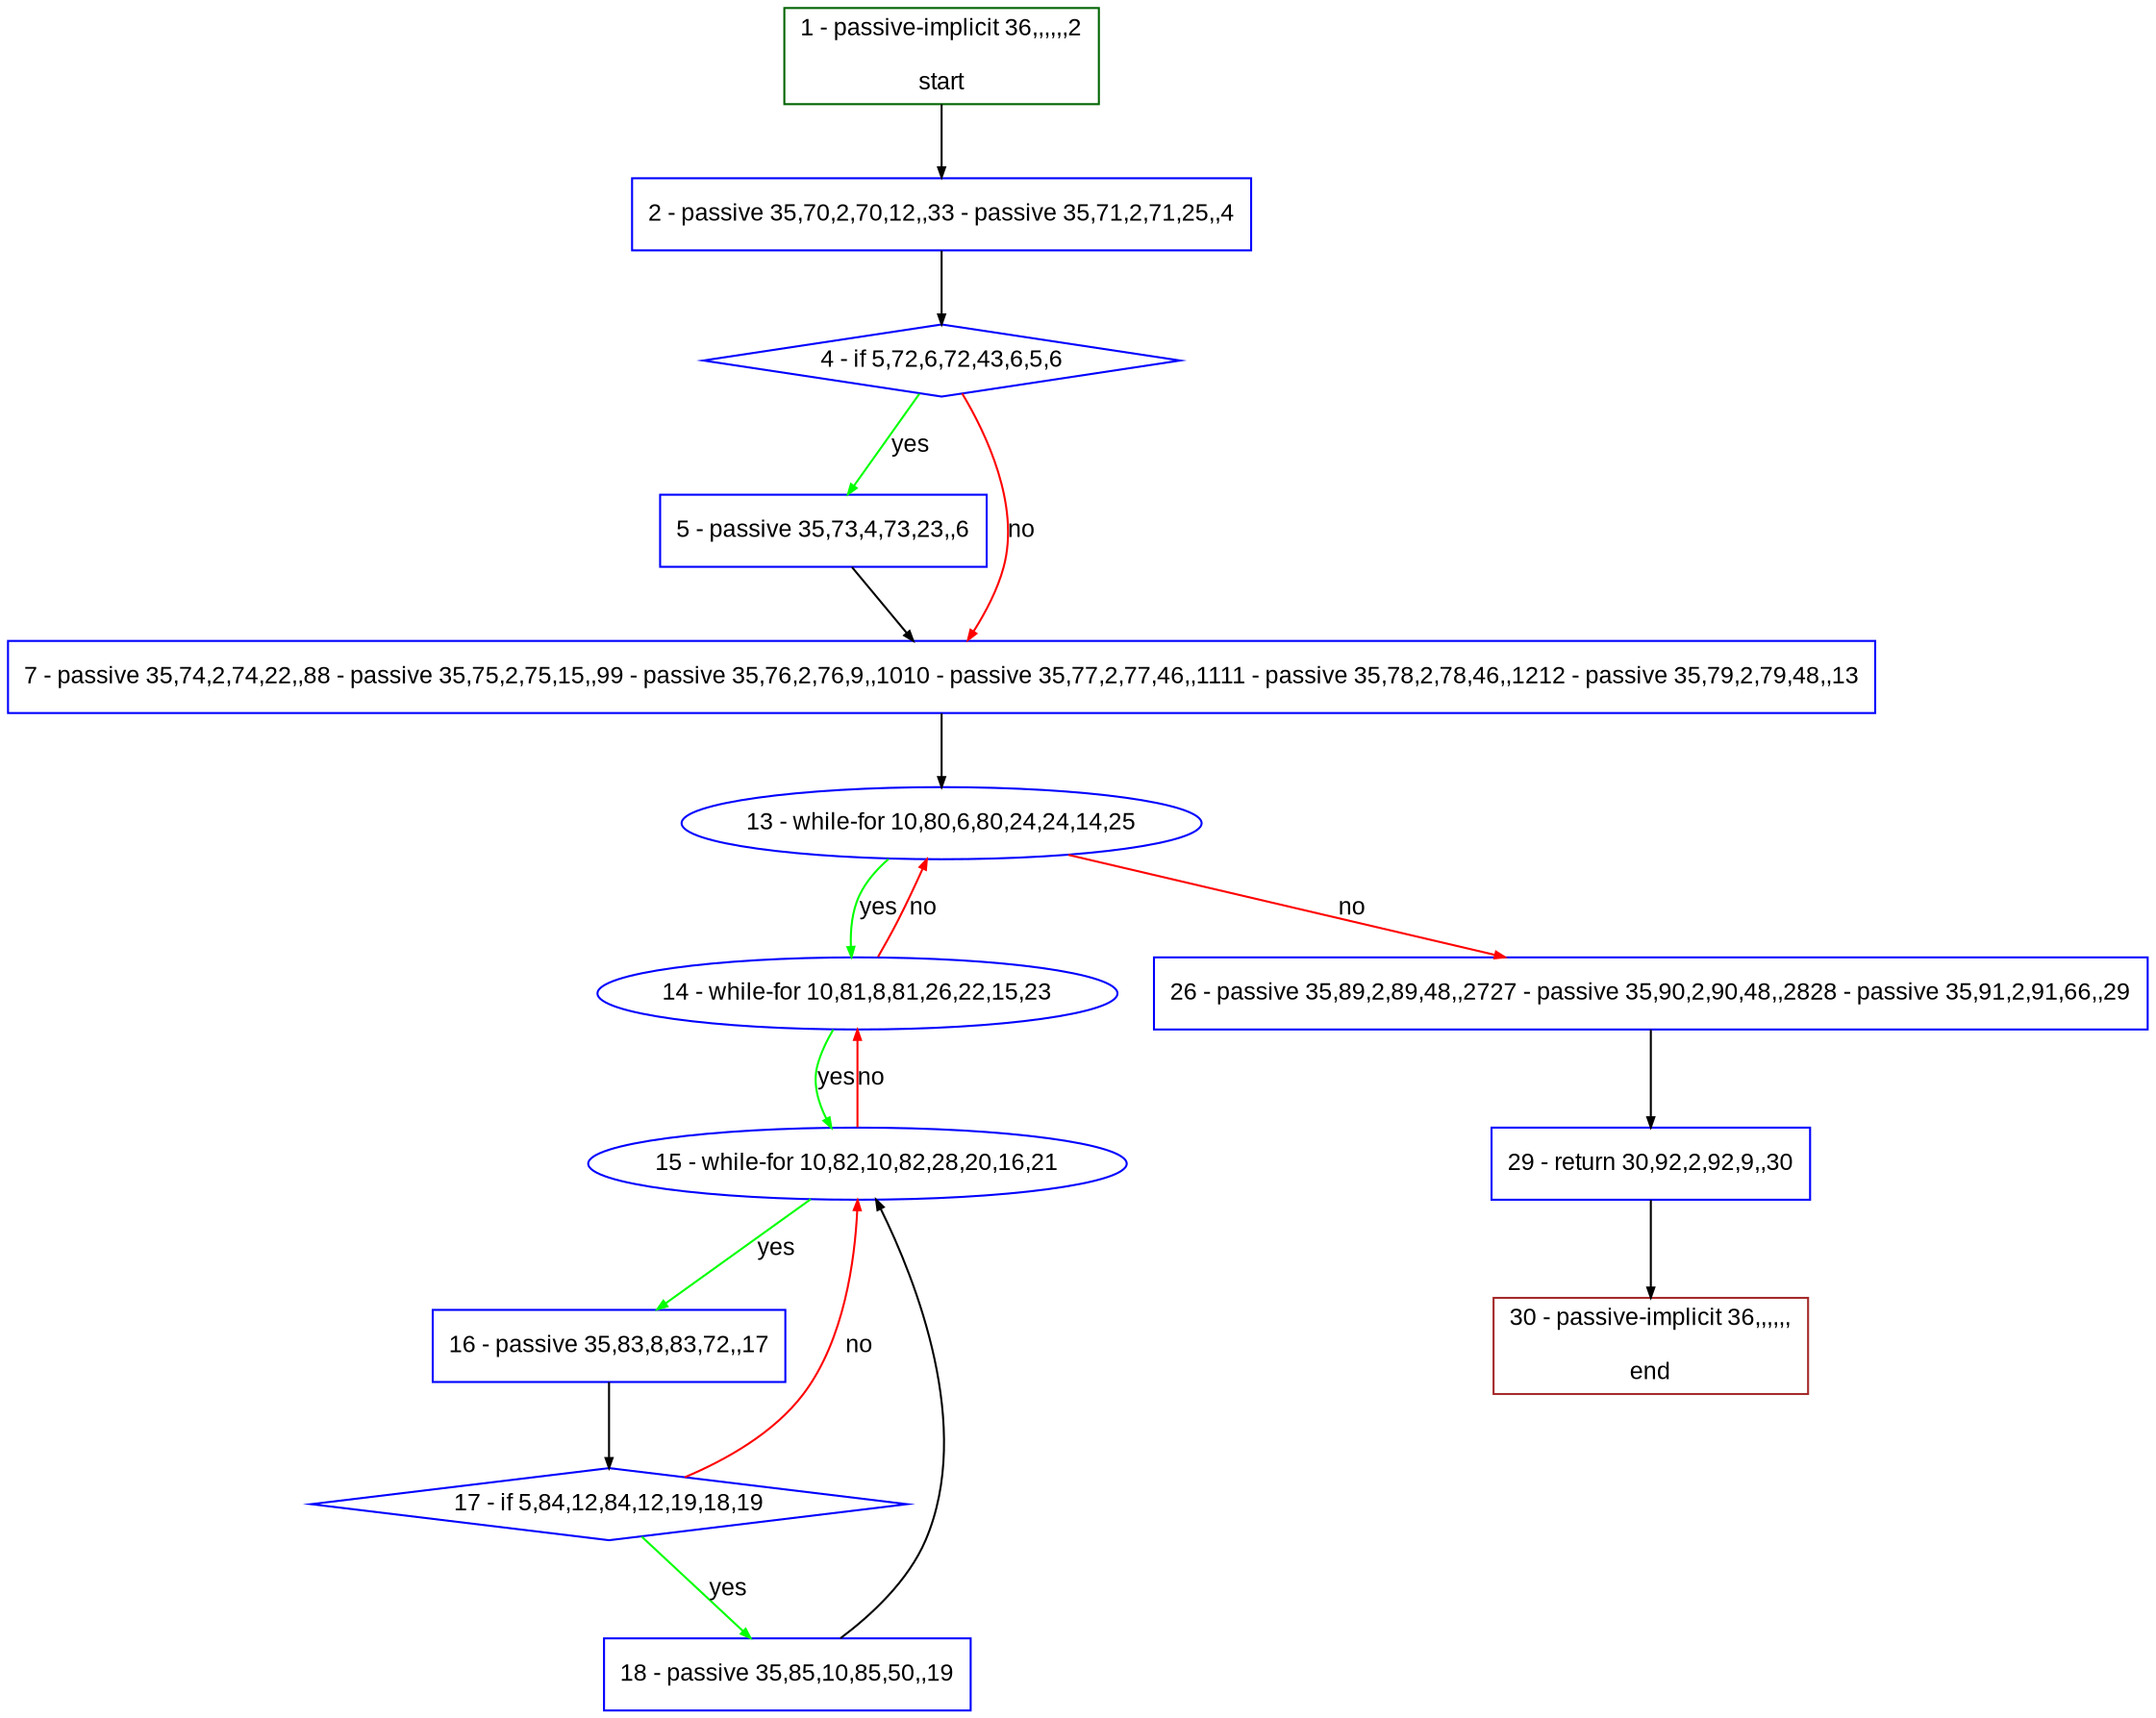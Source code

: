 digraph "" {
  graph [pack="true", label="", fontsize="12", packmode="clust", fontname="Arial", fillcolor="#FFFFCC", bgcolor="white", style="rounded,filled", compound="true"];
  node [node_initialized="no", label="", color="grey", fontsize="12", fillcolor="white", fontname="Arial", style="filled", shape="rectangle", compound="true", fixedsize="false"];
  edge [fontcolor="black", arrowhead="normal", arrowtail="none", arrowsize="0.5", ltail="", label="", color="black", fontsize="12", lhead="", fontname="Arial", dir="forward", compound="true"];
  __N1 [label="2 - passive 35,70,2,70,12,,33 - passive 35,71,2,71,25,,4", color="#0000ff", fillcolor="#ffffff", style="filled", shape="box"];
  __N2 [label="1 - passive-implicit 36,,,,,,2\n\nstart", color="#006400", fillcolor="#ffffff", style="filled", shape="box"];
  __N3 [label="4 - if 5,72,6,72,43,6,5,6", color="#0000ff", fillcolor="#ffffff", style="filled", shape="diamond"];
  __N4 [label="5 - passive 35,73,4,73,23,,6", color="#0000ff", fillcolor="#ffffff", style="filled", shape="box"];
  __N5 [label="7 - passive 35,74,2,74,22,,88 - passive 35,75,2,75,15,,99 - passive 35,76,2,76,9,,1010 - passive 35,77,2,77,46,,1111 - passive 35,78,2,78,46,,1212 - passive 35,79,2,79,48,,13", color="#0000ff", fillcolor="#ffffff", style="filled", shape="box"];
  __N6 [label="13 - while-for 10,80,6,80,24,24,14,25", color="#0000ff", fillcolor="#ffffff", style="filled", shape="oval"];
  __N7 [label="14 - while-for 10,81,8,81,26,22,15,23", color="#0000ff", fillcolor="#ffffff", style="filled", shape="oval"];
  __N8 [label="26 - passive 35,89,2,89,48,,2727 - passive 35,90,2,90,48,,2828 - passive 35,91,2,91,66,,29", color="#0000ff", fillcolor="#ffffff", style="filled", shape="box"];
  __N9 [label="15 - while-for 10,82,10,82,28,20,16,21", color="#0000ff", fillcolor="#ffffff", style="filled", shape="oval"];
  __N10 [label="16 - passive 35,83,8,83,72,,17", color="#0000ff", fillcolor="#ffffff", style="filled", shape="box"];
  __N11 [label="17 - if 5,84,12,84,12,19,18,19", color="#0000ff", fillcolor="#ffffff", style="filled", shape="diamond"];
  __N12 [label="18 - passive 35,85,10,85,50,,19", color="#0000ff", fillcolor="#ffffff", style="filled", shape="box"];
  __N13 [label="29 - return 30,92,2,92,9,,30", color="#0000ff", fillcolor="#ffffff", style="filled", shape="box"];
  __N14 [label="30 - passive-implicit 36,,,,,,\n\nend", color="#a52a2a", fillcolor="#ffffff", style="filled", shape="box"];
  __N2 -> __N1 [arrowhead="normal", arrowtail="none", color="#000000", label="", dir="forward"];
  __N1 -> __N3 [arrowhead="normal", arrowtail="none", color="#000000", label="", dir="forward"];
  __N3 -> __N4 [arrowhead="normal", arrowtail="none", color="#00ff00", label="yes", dir="forward"];
  __N3 -> __N5 [arrowhead="normal", arrowtail="none", color="#ff0000", label="no", dir="forward"];
  __N4 -> __N5 [arrowhead="normal", arrowtail="none", color="#000000", label="", dir="forward"];
  __N5 -> __N6 [arrowhead="normal", arrowtail="none", color="#000000", label="", dir="forward"];
  __N6 -> __N7 [arrowhead="normal", arrowtail="none", color="#00ff00", label="yes", dir="forward"];
  __N7 -> __N6 [arrowhead="normal", arrowtail="none", color="#ff0000", label="no", dir="forward"];
  __N6 -> __N8 [arrowhead="normal", arrowtail="none", color="#ff0000", label="no", dir="forward"];
  __N7 -> __N9 [arrowhead="normal", arrowtail="none", color="#00ff00", label="yes", dir="forward"];
  __N9 -> __N7 [arrowhead="normal", arrowtail="none", color="#ff0000", label="no", dir="forward"];
  __N9 -> __N10 [arrowhead="normal", arrowtail="none", color="#00ff00", label="yes", dir="forward"];
  __N10 -> __N11 [arrowhead="normal", arrowtail="none", color="#000000", label="", dir="forward"];
  __N11 -> __N9 [arrowhead="normal", arrowtail="none", color="#ff0000", label="no", dir="forward"];
  __N11 -> __N12 [arrowhead="normal", arrowtail="none", color="#00ff00", label="yes", dir="forward"];
  __N12 -> __N9 [arrowhead="normal", arrowtail="none", color="#000000", label="", dir="forward"];
  __N8 -> __N13 [arrowhead="normal", arrowtail="none", color="#000000", label="", dir="forward"];
  __N13 -> __N14 [arrowhead="normal", arrowtail="none", color="#000000", label="", dir="forward"];
}
